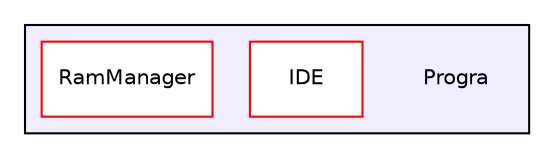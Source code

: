 digraph "C:/Users/diabl/Documents/Progra" {
  compound=true
  node [ fontsize="10", fontname="Helvetica"];
  edge [ labelfontsize="10", labelfontname="Helvetica"];
  subgraph clusterdir_64e45254d0dd10aa69a714db4c207e84 {
    graph [ bgcolor="#eeeeff", pencolor="black", label="" URL="dir_64e45254d0dd10aa69a714db4c207e84.html"];
    dir_64e45254d0dd10aa69a714db4c207e84 [shape=plaintext label="Progra"];
  dir_21d3fe1ca907b4b2bee363764e04dc40 [shape=box label="IDE" fillcolor="white" style="filled" color="red" URL="dir_21d3fe1ca907b4b2bee363764e04dc40.html"];
  dir_6d736703478a1118565d1340ccb5fed0 [shape=box label="RamManager" fillcolor="white" style="filled" color="red" URL="dir_6d736703478a1118565d1340ccb5fed0.html"];
  }
}
